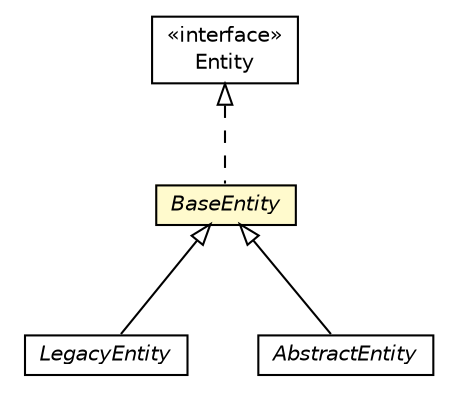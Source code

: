 #!/usr/local/bin/dot
#
# Class diagram 
# Generated by UMLGraph version R5_6_6-8-g8d7759 (http://www.umlgraph.org/)
#

digraph G {
	edge [fontname="Helvetica",fontsize=10,labelfontname="Helvetica",labelfontsize=10];
	node [fontname="Helvetica",fontsize=10,shape=plaintext];
	nodesep=0.25;
	ranksep=0.5;
	// org.dayatang.domain.LegacyEntity
	c827 [label=<<table title="org.dayatang.domain.LegacyEntity" border="0" cellborder="1" cellspacing="0" cellpadding="2" port="p" href="./LegacyEntity.html">
		<tr><td><table border="0" cellspacing="0" cellpadding="1">
<tr><td align="center" balign="center"><font face="Helvetica-Oblique"> LegacyEntity </font></td></tr>
		</table></td></tr>
		</table>>, URL="./LegacyEntity.html", fontname="Helvetica", fontcolor="black", fontsize=10.0];
	// org.dayatang.domain.Entity
	c837 [label=<<table title="org.dayatang.domain.Entity" border="0" cellborder="1" cellspacing="0" cellpadding="2" port="p" href="./Entity.html">
		<tr><td><table border="0" cellspacing="0" cellpadding="1">
<tr><td align="center" balign="center"> &#171;interface&#187; </td></tr>
<tr><td align="center" balign="center"> Entity </td></tr>
		</table></td></tr>
		</table>>, URL="./Entity.html", fontname="Helvetica", fontcolor="black", fontsize=10.0];
	// org.dayatang.domain.BaseEntity
	c842 [label=<<table title="org.dayatang.domain.BaseEntity" border="0" cellborder="1" cellspacing="0" cellpadding="2" port="p" bgcolor="lemonChiffon" href="./BaseEntity.html">
		<tr><td><table border="0" cellspacing="0" cellpadding="1">
<tr><td align="center" balign="center"><font face="Helvetica-Oblique"> BaseEntity </font></td></tr>
		</table></td></tr>
		</table>>, URL="./BaseEntity.html", fontname="Helvetica", fontcolor="black", fontsize=10.0];
	// org.dayatang.domain.AbstractEntity
	c843 [label=<<table title="org.dayatang.domain.AbstractEntity" border="0" cellborder="1" cellspacing="0" cellpadding="2" port="p" href="./AbstractEntity.html">
		<tr><td><table border="0" cellspacing="0" cellpadding="1">
<tr><td align="center" balign="center"><font face="Helvetica-Oblique"> AbstractEntity </font></td></tr>
		</table></td></tr>
		</table>>, URL="./AbstractEntity.html", fontname="Helvetica", fontcolor="black", fontsize=10.0];
	//org.dayatang.domain.LegacyEntity extends org.dayatang.domain.BaseEntity
	c842:p -> c827:p [dir=back,arrowtail=empty];
	//org.dayatang.domain.BaseEntity implements org.dayatang.domain.Entity
	c837:p -> c842:p [dir=back,arrowtail=empty,style=dashed];
	//org.dayatang.domain.AbstractEntity extends org.dayatang.domain.BaseEntity
	c842:p -> c843:p [dir=back,arrowtail=empty];
}

